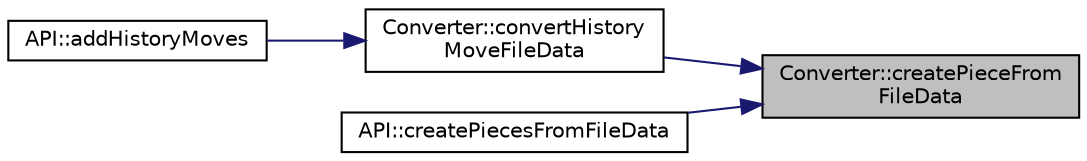 digraph "Converter::createPieceFromFileData"
{
 // LATEX_PDF_SIZE
  edge [fontname="Helvetica",fontsize="10",labelfontname="Helvetica",labelfontsize="10"];
  node [fontname="Helvetica",fontsize="10",shape=record];
  rankdir="RL";
  Node1 [label="Converter::createPieceFrom\lFileData",height=0.2,width=0.4,color="black", fillcolor="grey75", style="filled", fontcolor="black",tooltip="Creates a new piece from the given file data."];
  Node1 -> Node2 [dir="back",color="midnightblue",fontsize="10",style="solid",fontname="Helvetica"];
  Node2 [label="Converter::convertHistory\lMoveFileData",height=0.2,width=0.4,color="black", fillcolor="white", style="filled",URL="$classConverter.html#a005b4516b7f41ddc80fd22d2f0670176",tooltip="Converts a HistoryFileData struct to a MoveHistory object."];
  Node2 -> Node3 [dir="back",color="midnightblue",fontsize="10",style="solid",fontname="Helvetica"];
  Node3 [label="API::addHistoryMoves",height=0.2,width=0.4,color="black", fillcolor="white", style="filled",URL="$classAPI.html#a3b2b35f5c42788aeb36a67e89fc5a520",tooltip=" "];
  Node1 -> Node4 [dir="back",color="midnightblue",fontsize="10",style="solid",fontname="Helvetica"];
  Node4 [label="API::createPiecesFromFileData",height=0.2,width=0.4,color="black", fillcolor="white", style="filled",URL="$classAPI.html#a8c250f00fa9be75467d50b1c6084b25a",tooltip=" "];
}
